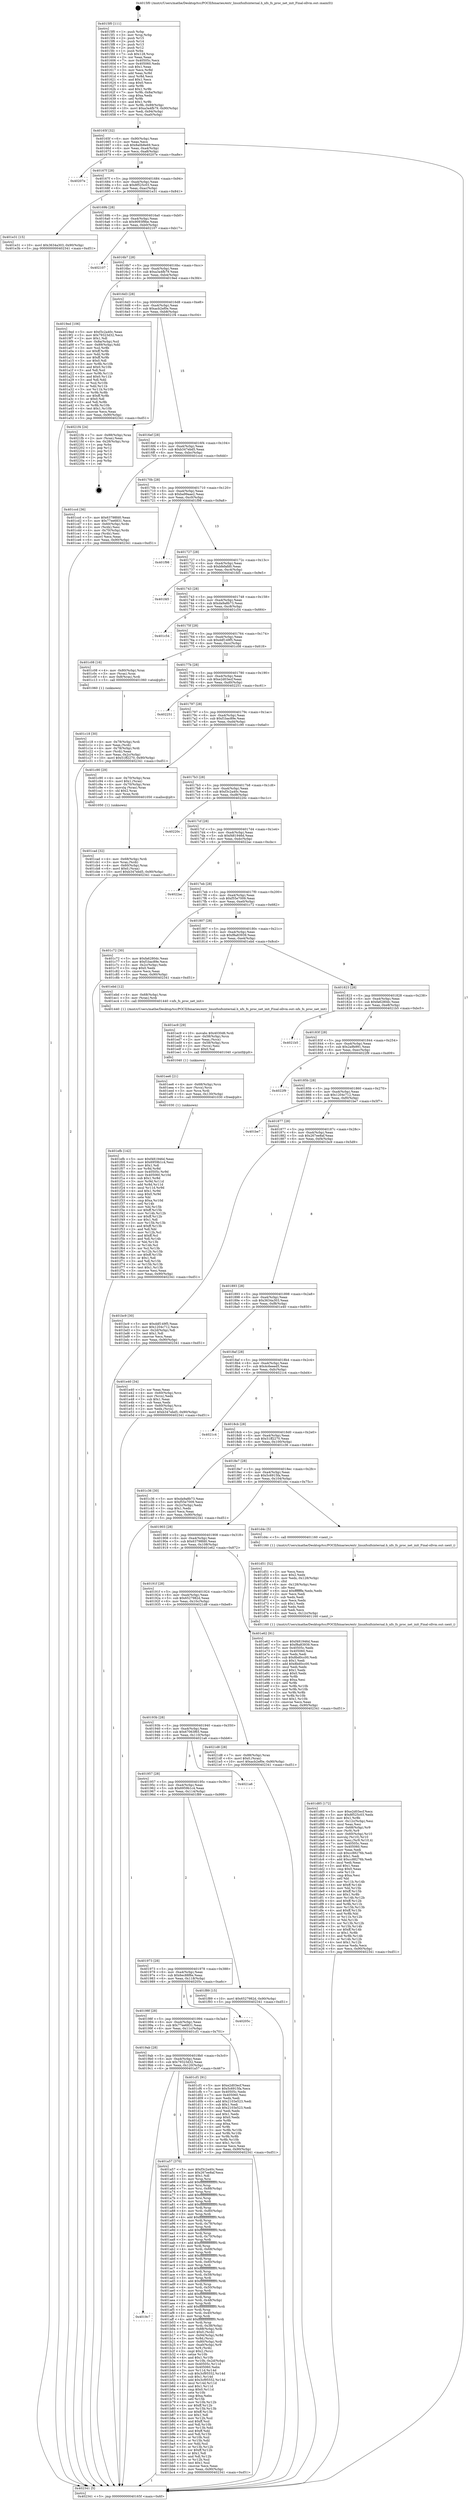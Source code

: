 digraph "0x4015f0" {
  label = "0x4015f0 (/mnt/c/Users/mathe/Desktop/tcc/POCII/binaries/extr_linuxfsnfsinternal.h_nfs_fs_proc_net_init_Final-ollvm.out::main(0))"
  labelloc = "t"
  node[shape=record]

  Entry [label="",width=0.3,height=0.3,shape=circle,fillcolor=black,style=filled]
  "0x40165f" [label="{
     0x40165f [32]\l
     | [instrs]\l
     &nbsp;&nbsp;0x40165f \<+6\>: mov -0x90(%rbp),%eax\l
     &nbsp;&nbsp;0x401665 \<+2\>: mov %eax,%ecx\l
     &nbsp;&nbsp;0x401667 \<+6\>: sub $0x8a0b8e69,%ecx\l
     &nbsp;&nbsp;0x40166d \<+6\>: mov %eax,-0xa4(%rbp)\l
     &nbsp;&nbsp;0x401673 \<+6\>: mov %ecx,-0xa8(%rbp)\l
     &nbsp;&nbsp;0x401679 \<+6\>: je 000000000040207e \<main+0xa8e\>\l
  }"]
  "0x40207e" [label="{
     0x40207e\l
  }", style=dashed]
  "0x40167f" [label="{
     0x40167f [28]\l
     | [instrs]\l
     &nbsp;&nbsp;0x40167f \<+5\>: jmp 0000000000401684 \<main+0x94\>\l
     &nbsp;&nbsp;0x401684 \<+6\>: mov -0xa4(%rbp),%eax\l
     &nbsp;&nbsp;0x40168a \<+5\>: sub $0x8f525c03,%eax\l
     &nbsp;&nbsp;0x40168f \<+6\>: mov %eax,-0xac(%rbp)\l
     &nbsp;&nbsp;0x401695 \<+6\>: je 0000000000401e31 \<main+0x841\>\l
  }"]
  Exit [label="",width=0.3,height=0.3,shape=circle,fillcolor=black,style=filled,peripheries=2]
  "0x401e31" [label="{
     0x401e31 [15]\l
     | [instrs]\l
     &nbsp;&nbsp;0x401e31 \<+10\>: movl $0x3634a303,-0x90(%rbp)\l
     &nbsp;&nbsp;0x401e3b \<+5\>: jmp 0000000000402341 \<main+0xd51\>\l
  }"]
  "0x40169b" [label="{
     0x40169b [28]\l
     | [instrs]\l
     &nbsp;&nbsp;0x40169b \<+5\>: jmp 00000000004016a0 \<main+0xb0\>\l
     &nbsp;&nbsp;0x4016a0 \<+6\>: mov -0xa4(%rbp),%eax\l
     &nbsp;&nbsp;0x4016a6 \<+5\>: sub $0x9093f9be,%eax\l
     &nbsp;&nbsp;0x4016ab \<+6\>: mov %eax,-0xb0(%rbp)\l
     &nbsp;&nbsp;0x4016b1 \<+6\>: je 0000000000402107 \<main+0xb17\>\l
  }"]
  "0x401efb" [label="{
     0x401efb [142]\l
     | [instrs]\l
     &nbsp;&nbsp;0x401efb \<+5\>: mov $0xf481946d,%eax\l
     &nbsp;&nbsp;0x401f00 \<+5\>: mov $0x6959b1c4,%esi\l
     &nbsp;&nbsp;0x401f05 \<+2\>: mov $0x1,%dl\l
     &nbsp;&nbsp;0x401f07 \<+3\>: xor %r8d,%r8d\l
     &nbsp;&nbsp;0x401f0a \<+8\>: mov 0x40505c,%r9d\l
     &nbsp;&nbsp;0x401f12 \<+8\>: mov 0x405060,%r10d\l
     &nbsp;&nbsp;0x401f1a \<+4\>: sub $0x1,%r8d\l
     &nbsp;&nbsp;0x401f1e \<+3\>: mov %r9d,%r11d\l
     &nbsp;&nbsp;0x401f21 \<+3\>: add %r8d,%r11d\l
     &nbsp;&nbsp;0x401f24 \<+4\>: imul %r11d,%r9d\l
     &nbsp;&nbsp;0x401f28 \<+4\>: and $0x1,%r9d\l
     &nbsp;&nbsp;0x401f2c \<+4\>: cmp $0x0,%r9d\l
     &nbsp;&nbsp;0x401f30 \<+3\>: sete %bl\l
     &nbsp;&nbsp;0x401f33 \<+4\>: cmp $0xa,%r10d\l
     &nbsp;&nbsp;0x401f37 \<+4\>: setl %r14b\l
     &nbsp;&nbsp;0x401f3b \<+3\>: mov %bl,%r15b\l
     &nbsp;&nbsp;0x401f3e \<+4\>: xor $0xff,%r15b\l
     &nbsp;&nbsp;0x401f42 \<+3\>: mov %r14b,%r12b\l
     &nbsp;&nbsp;0x401f45 \<+4\>: xor $0xff,%r12b\l
     &nbsp;&nbsp;0x401f49 \<+3\>: xor $0x1,%dl\l
     &nbsp;&nbsp;0x401f4c \<+3\>: mov %r15b,%r13b\l
     &nbsp;&nbsp;0x401f4f \<+4\>: and $0xff,%r13b\l
     &nbsp;&nbsp;0x401f53 \<+2\>: and %dl,%bl\l
     &nbsp;&nbsp;0x401f55 \<+3\>: mov %r12b,%cl\l
     &nbsp;&nbsp;0x401f58 \<+3\>: and $0xff,%cl\l
     &nbsp;&nbsp;0x401f5b \<+3\>: and %dl,%r14b\l
     &nbsp;&nbsp;0x401f5e \<+3\>: or %bl,%r13b\l
     &nbsp;&nbsp;0x401f61 \<+3\>: or %r14b,%cl\l
     &nbsp;&nbsp;0x401f64 \<+3\>: xor %cl,%r13b\l
     &nbsp;&nbsp;0x401f67 \<+3\>: or %r12b,%r15b\l
     &nbsp;&nbsp;0x401f6a \<+4\>: xor $0xff,%r15b\l
     &nbsp;&nbsp;0x401f6e \<+3\>: or $0x1,%dl\l
     &nbsp;&nbsp;0x401f71 \<+3\>: and %dl,%r15b\l
     &nbsp;&nbsp;0x401f74 \<+3\>: or %r15b,%r13b\l
     &nbsp;&nbsp;0x401f77 \<+4\>: test $0x1,%r13b\l
     &nbsp;&nbsp;0x401f7b \<+3\>: cmovne %esi,%eax\l
     &nbsp;&nbsp;0x401f7e \<+6\>: mov %eax,-0x90(%rbp)\l
     &nbsp;&nbsp;0x401f84 \<+5\>: jmp 0000000000402341 \<main+0xd51\>\l
  }"]
  "0x402107" [label="{
     0x402107\l
  }", style=dashed]
  "0x4016b7" [label="{
     0x4016b7 [28]\l
     | [instrs]\l
     &nbsp;&nbsp;0x4016b7 \<+5\>: jmp 00000000004016bc \<main+0xcc\>\l
     &nbsp;&nbsp;0x4016bc \<+6\>: mov -0xa4(%rbp),%eax\l
     &nbsp;&nbsp;0x4016c2 \<+5\>: sub $0xa3a4fb79,%eax\l
     &nbsp;&nbsp;0x4016c7 \<+6\>: mov %eax,-0xb4(%rbp)\l
     &nbsp;&nbsp;0x4016cd \<+6\>: je 00000000004019ed \<main+0x3fd\>\l
  }"]
  "0x401ee6" [label="{
     0x401ee6 [21]\l
     | [instrs]\l
     &nbsp;&nbsp;0x401ee6 \<+4\>: mov -0x68(%rbp),%rcx\l
     &nbsp;&nbsp;0x401eea \<+3\>: mov (%rcx),%rcx\l
     &nbsp;&nbsp;0x401eed \<+3\>: mov %rcx,%rdi\l
     &nbsp;&nbsp;0x401ef0 \<+6\>: mov %eax,-0x130(%rbp)\l
     &nbsp;&nbsp;0x401ef6 \<+5\>: call 0000000000401030 \<free@plt\>\l
     | [calls]\l
     &nbsp;&nbsp;0x401030 \{1\} (unknown)\l
  }"]
  "0x4019ed" [label="{
     0x4019ed [106]\l
     | [instrs]\l
     &nbsp;&nbsp;0x4019ed \<+5\>: mov $0xf3c2a40c,%eax\l
     &nbsp;&nbsp;0x4019f2 \<+5\>: mov $0x79323d32,%ecx\l
     &nbsp;&nbsp;0x4019f7 \<+2\>: mov $0x1,%dl\l
     &nbsp;&nbsp;0x4019f9 \<+7\>: mov -0x8a(%rbp),%sil\l
     &nbsp;&nbsp;0x401a00 \<+7\>: mov -0x89(%rbp),%dil\l
     &nbsp;&nbsp;0x401a07 \<+3\>: mov %sil,%r8b\l
     &nbsp;&nbsp;0x401a0a \<+4\>: xor $0xff,%r8b\l
     &nbsp;&nbsp;0x401a0e \<+3\>: mov %dil,%r9b\l
     &nbsp;&nbsp;0x401a11 \<+4\>: xor $0xff,%r9b\l
     &nbsp;&nbsp;0x401a15 \<+3\>: xor $0x0,%dl\l
     &nbsp;&nbsp;0x401a18 \<+3\>: mov %r8b,%r10b\l
     &nbsp;&nbsp;0x401a1b \<+4\>: and $0x0,%r10b\l
     &nbsp;&nbsp;0x401a1f \<+3\>: and %dl,%sil\l
     &nbsp;&nbsp;0x401a22 \<+3\>: mov %r9b,%r11b\l
     &nbsp;&nbsp;0x401a25 \<+4\>: and $0x0,%r11b\l
     &nbsp;&nbsp;0x401a29 \<+3\>: and %dl,%dil\l
     &nbsp;&nbsp;0x401a2c \<+3\>: or %sil,%r10b\l
     &nbsp;&nbsp;0x401a2f \<+3\>: or %dil,%r11b\l
     &nbsp;&nbsp;0x401a32 \<+3\>: xor %r11b,%r10b\l
     &nbsp;&nbsp;0x401a35 \<+3\>: or %r9b,%r8b\l
     &nbsp;&nbsp;0x401a38 \<+4\>: xor $0xff,%r8b\l
     &nbsp;&nbsp;0x401a3c \<+3\>: or $0x0,%dl\l
     &nbsp;&nbsp;0x401a3f \<+3\>: and %dl,%r8b\l
     &nbsp;&nbsp;0x401a42 \<+3\>: or %r8b,%r10b\l
     &nbsp;&nbsp;0x401a45 \<+4\>: test $0x1,%r10b\l
     &nbsp;&nbsp;0x401a49 \<+3\>: cmovne %ecx,%eax\l
     &nbsp;&nbsp;0x401a4c \<+6\>: mov %eax,-0x90(%rbp)\l
     &nbsp;&nbsp;0x401a52 \<+5\>: jmp 0000000000402341 \<main+0xd51\>\l
  }"]
  "0x4016d3" [label="{
     0x4016d3 [28]\l
     | [instrs]\l
     &nbsp;&nbsp;0x4016d3 \<+5\>: jmp 00000000004016d8 \<main+0xe8\>\l
     &nbsp;&nbsp;0x4016d8 \<+6\>: mov -0xa4(%rbp),%eax\l
     &nbsp;&nbsp;0x4016de \<+5\>: sub $0xacb2ef0e,%eax\l
     &nbsp;&nbsp;0x4016e3 \<+6\>: mov %eax,-0xb8(%rbp)\l
     &nbsp;&nbsp;0x4016e9 \<+6\>: je 00000000004021f4 \<main+0xc04\>\l
  }"]
  "0x402341" [label="{
     0x402341 [5]\l
     | [instrs]\l
     &nbsp;&nbsp;0x402341 \<+5\>: jmp 000000000040165f \<main+0x6f\>\l
  }"]
  "0x4015f0" [label="{
     0x4015f0 [111]\l
     | [instrs]\l
     &nbsp;&nbsp;0x4015f0 \<+1\>: push %rbp\l
     &nbsp;&nbsp;0x4015f1 \<+3\>: mov %rsp,%rbp\l
     &nbsp;&nbsp;0x4015f4 \<+2\>: push %r15\l
     &nbsp;&nbsp;0x4015f6 \<+2\>: push %r14\l
     &nbsp;&nbsp;0x4015f8 \<+2\>: push %r13\l
     &nbsp;&nbsp;0x4015fa \<+2\>: push %r12\l
     &nbsp;&nbsp;0x4015fc \<+1\>: push %rbx\l
     &nbsp;&nbsp;0x4015fd \<+7\>: sub $0x128,%rsp\l
     &nbsp;&nbsp;0x401604 \<+2\>: xor %eax,%eax\l
     &nbsp;&nbsp;0x401606 \<+7\>: mov 0x40505c,%ecx\l
     &nbsp;&nbsp;0x40160d \<+7\>: mov 0x405060,%edx\l
     &nbsp;&nbsp;0x401614 \<+3\>: sub $0x1,%eax\l
     &nbsp;&nbsp;0x401617 \<+3\>: mov %ecx,%r8d\l
     &nbsp;&nbsp;0x40161a \<+3\>: add %eax,%r8d\l
     &nbsp;&nbsp;0x40161d \<+4\>: imul %r8d,%ecx\l
     &nbsp;&nbsp;0x401621 \<+3\>: and $0x1,%ecx\l
     &nbsp;&nbsp;0x401624 \<+3\>: cmp $0x0,%ecx\l
     &nbsp;&nbsp;0x401627 \<+4\>: sete %r9b\l
     &nbsp;&nbsp;0x40162b \<+4\>: and $0x1,%r9b\l
     &nbsp;&nbsp;0x40162f \<+7\>: mov %r9b,-0x8a(%rbp)\l
     &nbsp;&nbsp;0x401636 \<+3\>: cmp $0xa,%edx\l
     &nbsp;&nbsp;0x401639 \<+4\>: setl %r9b\l
     &nbsp;&nbsp;0x40163d \<+4\>: and $0x1,%r9b\l
     &nbsp;&nbsp;0x401641 \<+7\>: mov %r9b,-0x89(%rbp)\l
     &nbsp;&nbsp;0x401648 \<+10\>: movl $0xa3a4fb79,-0x90(%rbp)\l
     &nbsp;&nbsp;0x401652 \<+6\>: mov %edi,-0x94(%rbp)\l
     &nbsp;&nbsp;0x401658 \<+7\>: mov %rsi,-0xa0(%rbp)\l
  }"]
  "0x401ec9" [label="{
     0x401ec9 [29]\l
     | [instrs]\l
     &nbsp;&nbsp;0x401ec9 \<+10\>: movabs $0x4030d6,%rdi\l
     &nbsp;&nbsp;0x401ed3 \<+4\>: mov -0x58(%rbp),%rcx\l
     &nbsp;&nbsp;0x401ed7 \<+2\>: mov %eax,(%rcx)\l
     &nbsp;&nbsp;0x401ed9 \<+4\>: mov -0x58(%rbp),%rcx\l
     &nbsp;&nbsp;0x401edd \<+2\>: mov (%rcx),%esi\l
     &nbsp;&nbsp;0x401edf \<+2\>: mov $0x0,%al\l
     &nbsp;&nbsp;0x401ee1 \<+5\>: call 0000000000401040 \<printf@plt\>\l
     | [calls]\l
     &nbsp;&nbsp;0x401040 \{1\} (unknown)\l
  }"]
  "0x4021f4" [label="{
     0x4021f4 [24]\l
     | [instrs]\l
     &nbsp;&nbsp;0x4021f4 \<+7\>: mov -0x88(%rbp),%rax\l
     &nbsp;&nbsp;0x4021fb \<+2\>: mov (%rax),%eax\l
     &nbsp;&nbsp;0x4021fd \<+4\>: lea -0x28(%rbp),%rsp\l
     &nbsp;&nbsp;0x402201 \<+1\>: pop %rbx\l
     &nbsp;&nbsp;0x402202 \<+2\>: pop %r12\l
     &nbsp;&nbsp;0x402204 \<+2\>: pop %r13\l
     &nbsp;&nbsp;0x402206 \<+2\>: pop %r14\l
     &nbsp;&nbsp;0x402208 \<+2\>: pop %r15\l
     &nbsp;&nbsp;0x40220a \<+1\>: pop %rbp\l
     &nbsp;&nbsp;0x40220b \<+1\>: ret\l
  }"]
  "0x4016ef" [label="{
     0x4016ef [28]\l
     | [instrs]\l
     &nbsp;&nbsp;0x4016ef \<+5\>: jmp 00000000004016f4 \<main+0x104\>\l
     &nbsp;&nbsp;0x4016f4 \<+6\>: mov -0xa4(%rbp),%eax\l
     &nbsp;&nbsp;0x4016fa \<+5\>: sub $0xb347ebd5,%eax\l
     &nbsp;&nbsp;0x4016ff \<+6\>: mov %eax,-0xbc(%rbp)\l
     &nbsp;&nbsp;0x401705 \<+6\>: je 0000000000401ccd \<main+0x6dd\>\l
  }"]
  "0x401d85" [label="{
     0x401d85 [172]\l
     | [instrs]\l
     &nbsp;&nbsp;0x401d85 \<+5\>: mov $0xe2d03ecf,%ecx\l
     &nbsp;&nbsp;0x401d8a \<+5\>: mov $0x8f525c03,%edx\l
     &nbsp;&nbsp;0x401d8f \<+3\>: mov $0x1,%r8b\l
     &nbsp;&nbsp;0x401d92 \<+6\>: mov -0x12c(%rbp),%esi\l
     &nbsp;&nbsp;0x401d98 \<+3\>: imul %eax,%esi\l
     &nbsp;&nbsp;0x401d9b \<+4\>: mov -0x68(%rbp),%r9\l
     &nbsp;&nbsp;0x401d9f \<+3\>: mov (%r9),%r9\l
     &nbsp;&nbsp;0x401da2 \<+4\>: mov -0x60(%rbp),%r10\l
     &nbsp;&nbsp;0x401da6 \<+3\>: movslq (%r10),%r10\l
     &nbsp;&nbsp;0x401da9 \<+4\>: mov %esi,(%r9,%r10,4)\l
     &nbsp;&nbsp;0x401dad \<+7\>: mov 0x40505c,%eax\l
     &nbsp;&nbsp;0x401db4 \<+7\>: mov 0x405060,%esi\l
     &nbsp;&nbsp;0x401dbb \<+2\>: mov %eax,%edi\l
     &nbsp;&nbsp;0x401dbd \<+6\>: sub $0xcc88276b,%edi\l
     &nbsp;&nbsp;0x401dc3 \<+3\>: sub $0x1,%edi\l
     &nbsp;&nbsp;0x401dc6 \<+6\>: add $0xcc88276b,%edi\l
     &nbsp;&nbsp;0x401dcc \<+3\>: imul %edi,%eax\l
     &nbsp;&nbsp;0x401dcf \<+3\>: and $0x1,%eax\l
     &nbsp;&nbsp;0x401dd2 \<+3\>: cmp $0x0,%eax\l
     &nbsp;&nbsp;0x401dd5 \<+4\>: sete %r11b\l
     &nbsp;&nbsp;0x401dd9 \<+3\>: cmp $0xa,%esi\l
     &nbsp;&nbsp;0x401ddc \<+3\>: setl %bl\l
     &nbsp;&nbsp;0x401ddf \<+3\>: mov %r11b,%r14b\l
     &nbsp;&nbsp;0x401de2 \<+4\>: xor $0xff,%r14b\l
     &nbsp;&nbsp;0x401de6 \<+3\>: mov %bl,%r15b\l
     &nbsp;&nbsp;0x401de9 \<+4\>: xor $0xff,%r15b\l
     &nbsp;&nbsp;0x401ded \<+4\>: xor $0x1,%r8b\l
     &nbsp;&nbsp;0x401df1 \<+3\>: mov %r14b,%r12b\l
     &nbsp;&nbsp;0x401df4 \<+4\>: and $0xff,%r12b\l
     &nbsp;&nbsp;0x401df8 \<+3\>: and %r8b,%r11b\l
     &nbsp;&nbsp;0x401dfb \<+3\>: mov %r15b,%r13b\l
     &nbsp;&nbsp;0x401dfe \<+4\>: and $0xff,%r13b\l
     &nbsp;&nbsp;0x401e02 \<+3\>: and %r8b,%bl\l
     &nbsp;&nbsp;0x401e05 \<+3\>: or %r11b,%r12b\l
     &nbsp;&nbsp;0x401e08 \<+3\>: or %bl,%r13b\l
     &nbsp;&nbsp;0x401e0b \<+3\>: xor %r13b,%r12b\l
     &nbsp;&nbsp;0x401e0e \<+3\>: or %r15b,%r14b\l
     &nbsp;&nbsp;0x401e11 \<+4\>: xor $0xff,%r14b\l
     &nbsp;&nbsp;0x401e15 \<+4\>: or $0x1,%r8b\l
     &nbsp;&nbsp;0x401e19 \<+3\>: and %r8b,%r14b\l
     &nbsp;&nbsp;0x401e1c \<+3\>: or %r14b,%r12b\l
     &nbsp;&nbsp;0x401e1f \<+4\>: test $0x1,%r12b\l
     &nbsp;&nbsp;0x401e23 \<+3\>: cmovne %edx,%ecx\l
     &nbsp;&nbsp;0x401e26 \<+6\>: mov %ecx,-0x90(%rbp)\l
     &nbsp;&nbsp;0x401e2c \<+5\>: jmp 0000000000402341 \<main+0xd51\>\l
  }"]
  "0x401ccd" [label="{
     0x401ccd [36]\l
     | [instrs]\l
     &nbsp;&nbsp;0x401ccd \<+5\>: mov $0x63798fd0,%eax\l
     &nbsp;&nbsp;0x401cd2 \<+5\>: mov $0x77ee6831,%ecx\l
     &nbsp;&nbsp;0x401cd7 \<+4\>: mov -0x60(%rbp),%rdx\l
     &nbsp;&nbsp;0x401cdb \<+2\>: mov (%rdx),%esi\l
     &nbsp;&nbsp;0x401cdd \<+4\>: mov -0x70(%rbp),%rdx\l
     &nbsp;&nbsp;0x401ce1 \<+2\>: cmp (%rdx),%esi\l
     &nbsp;&nbsp;0x401ce3 \<+3\>: cmovl %ecx,%eax\l
     &nbsp;&nbsp;0x401ce6 \<+6\>: mov %eax,-0x90(%rbp)\l
     &nbsp;&nbsp;0x401cec \<+5\>: jmp 0000000000402341 \<main+0xd51\>\l
  }"]
  "0x40170b" [label="{
     0x40170b [28]\l
     | [instrs]\l
     &nbsp;&nbsp;0x40170b \<+5\>: jmp 0000000000401710 \<main+0x120\>\l
     &nbsp;&nbsp;0x401710 \<+6\>: mov -0xa4(%rbp),%eax\l
     &nbsp;&nbsp;0x401716 \<+5\>: sub $0xba99aae2,%eax\l
     &nbsp;&nbsp;0x40171b \<+6\>: mov %eax,-0xc0(%rbp)\l
     &nbsp;&nbsp;0x401721 \<+6\>: je 0000000000401f98 \<main+0x9a8\>\l
  }"]
  "0x401d51" [label="{
     0x401d51 [52]\l
     | [instrs]\l
     &nbsp;&nbsp;0x401d51 \<+2\>: xor %ecx,%ecx\l
     &nbsp;&nbsp;0x401d53 \<+5\>: mov $0x2,%edx\l
     &nbsp;&nbsp;0x401d58 \<+6\>: mov %edx,-0x128(%rbp)\l
     &nbsp;&nbsp;0x401d5e \<+1\>: cltd\l
     &nbsp;&nbsp;0x401d5f \<+6\>: mov -0x128(%rbp),%esi\l
     &nbsp;&nbsp;0x401d65 \<+2\>: idiv %esi\l
     &nbsp;&nbsp;0x401d67 \<+6\>: imul $0xfffffffe,%edx,%edx\l
     &nbsp;&nbsp;0x401d6d \<+2\>: mov %ecx,%edi\l
     &nbsp;&nbsp;0x401d6f \<+2\>: sub %edx,%edi\l
     &nbsp;&nbsp;0x401d71 \<+2\>: mov %ecx,%edx\l
     &nbsp;&nbsp;0x401d73 \<+3\>: sub $0x1,%edx\l
     &nbsp;&nbsp;0x401d76 \<+2\>: add %edx,%edi\l
     &nbsp;&nbsp;0x401d78 \<+2\>: sub %edi,%ecx\l
     &nbsp;&nbsp;0x401d7a \<+6\>: mov %ecx,-0x12c(%rbp)\l
     &nbsp;&nbsp;0x401d80 \<+5\>: call 0000000000401160 \<next_i\>\l
     | [calls]\l
     &nbsp;&nbsp;0x401160 \{1\} (/mnt/c/Users/mathe/Desktop/tcc/POCII/binaries/extr_linuxfsnfsinternal.h_nfs_fs_proc_net_init_Final-ollvm.out::next_i)\l
  }"]
  "0x401f98" [label="{
     0x401f98\l
  }", style=dashed]
  "0x401727" [label="{
     0x401727 [28]\l
     | [instrs]\l
     &nbsp;&nbsp;0x401727 \<+5\>: jmp 000000000040172c \<main+0x13c\>\l
     &nbsp;&nbsp;0x40172c \<+6\>: mov -0xa4(%rbp),%eax\l
     &nbsp;&nbsp;0x401732 \<+5\>: sub $0xbfefafd0,%eax\l
     &nbsp;&nbsp;0x401737 \<+6\>: mov %eax,-0xc4(%rbp)\l
     &nbsp;&nbsp;0x40173d \<+6\>: je 0000000000401fd5 \<main+0x9e5\>\l
  }"]
  "0x401cad" [label="{
     0x401cad [32]\l
     | [instrs]\l
     &nbsp;&nbsp;0x401cad \<+4\>: mov -0x68(%rbp),%rdi\l
     &nbsp;&nbsp;0x401cb1 \<+3\>: mov %rax,(%rdi)\l
     &nbsp;&nbsp;0x401cb4 \<+4\>: mov -0x60(%rbp),%rax\l
     &nbsp;&nbsp;0x401cb8 \<+6\>: movl $0x0,(%rax)\l
     &nbsp;&nbsp;0x401cbe \<+10\>: movl $0xb347ebd5,-0x90(%rbp)\l
     &nbsp;&nbsp;0x401cc8 \<+5\>: jmp 0000000000402341 \<main+0xd51\>\l
  }"]
  "0x401fd5" [label="{
     0x401fd5\l
  }", style=dashed]
  "0x401743" [label="{
     0x401743 [28]\l
     | [instrs]\l
     &nbsp;&nbsp;0x401743 \<+5\>: jmp 0000000000401748 \<main+0x158\>\l
     &nbsp;&nbsp;0x401748 \<+6\>: mov -0xa4(%rbp),%eax\l
     &nbsp;&nbsp;0x40174e \<+5\>: sub $0xda9a8b73,%eax\l
     &nbsp;&nbsp;0x401753 \<+6\>: mov %eax,-0xc8(%rbp)\l
     &nbsp;&nbsp;0x401759 \<+6\>: je 0000000000401c54 \<main+0x664\>\l
  }"]
  "0x401c18" [label="{
     0x401c18 [30]\l
     | [instrs]\l
     &nbsp;&nbsp;0x401c18 \<+4\>: mov -0x78(%rbp),%rdi\l
     &nbsp;&nbsp;0x401c1c \<+2\>: mov %eax,(%rdi)\l
     &nbsp;&nbsp;0x401c1e \<+4\>: mov -0x78(%rbp),%rdi\l
     &nbsp;&nbsp;0x401c22 \<+2\>: mov (%rdi),%eax\l
     &nbsp;&nbsp;0x401c24 \<+3\>: mov %eax,-0x2c(%rbp)\l
     &nbsp;&nbsp;0x401c27 \<+10\>: movl $0x51ff2270,-0x90(%rbp)\l
     &nbsp;&nbsp;0x401c31 \<+5\>: jmp 0000000000402341 \<main+0xd51\>\l
  }"]
  "0x401c54" [label="{
     0x401c54\l
  }", style=dashed]
  "0x40175f" [label="{
     0x40175f [28]\l
     | [instrs]\l
     &nbsp;&nbsp;0x40175f \<+5\>: jmp 0000000000401764 \<main+0x174\>\l
     &nbsp;&nbsp;0x401764 \<+6\>: mov -0xa4(%rbp),%eax\l
     &nbsp;&nbsp;0x40176a \<+5\>: sub $0xddf149f5,%eax\l
     &nbsp;&nbsp;0x40176f \<+6\>: mov %eax,-0xcc(%rbp)\l
     &nbsp;&nbsp;0x401775 \<+6\>: je 0000000000401c08 \<main+0x618\>\l
  }"]
  "0x4019c7" [label="{
     0x4019c7\l
  }", style=dashed]
  "0x401c08" [label="{
     0x401c08 [16]\l
     | [instrs]\l
     &nbsp;&nbsp;0x401c08 \<+4\>: mov -0x80(%rbp),%rax\l
     &nbsp;&nbsp;0x401c0c \<+3\>: mov (%rax),%rax\l
     &nbsp;&nbsp;0x401c0f \<+4\>: mov 0x8(%rax),%rdi\l
     &nbsp;&nbsp;0x401c13 \<+5\>: call 0000000000401060 \<atoi@plt\>\l
     | [calls]\l
     &nbsp;&nbsp;0x401060 \{1\} (unknown)\l
  }"]
  "0x40177b" [label="{
     0x40177b [28]\l
     | [instrs]\l
     &nbsp;&nbsp;0x40177b \<+5\>: jmp 0000000000401780 \<main+0x190\>\l
     &nbsp;&nbsp;0x401780 \<+6\>: mov -0xa4(%rbp),%eax\l
     &nbsp;&nbsp;0x401786 \<+5\>: sub $0xe2d03ecf,%eax\l
     &nbsp;&nbsp;0x40178b \<+6\>: mov %eax,-0xd0(%rbp)\l
     &nbsp;&nbsp;0x401791 \<+6\>: je 0000000000402251 \<main+0xc61\>\l
  }"]
  "0x401a57" [label="{
     0x401a57 [370]\l
     | [instrs]\l
     &nbsp;&nbsp;0x401a57 \<+5\>: mov $0xf3c2a40c,%eax\l
     &nbsp;&nbsp;0x401a5c \<+5\>: mov $0x267ee8af,%ecx\l
     &nbsp;&nbsp;0x401a61 \<+2\>: mov $0x1,%dl\l
     &nbsp;&nbsp;0x401a63 \<+3\>: mov %rsp,%rsi\l
     &nbsp;&nbsp;0x401a66 \<+4\>: add $0xfffffffffffffff0,%rsi\l
     &nbsp;&nbsp;0x401a6a \<+3\>: mov %rsi,%rsp\l
     &nbsp;&nbsp;0x401a6d \<+7\>: mov %rsi,-0x88(%rbp)\l
     &nbsp;&nbsp;0x401a74 \<+3\>: mov %rsp,%rsi\l
     &nbsp;&nbsp;0x401a77 \<+4\>: add $0xfffffffffffffff0,%rsi\l
     &nbsp;&nbsp;0x401a7b \<+3\>: mov %rsi,%rsp\l
     &nbsp;&nbsp;0x401a7e \<+3\>: mov %rsp,%rdi\l
     &nbsp;&nbsp;0x401a81 \<+4\>: add $0xfffffffffffffff0,%rdi\l
     &nbsp;&nbsp;0x401a85 \<+3\>: mov %rdi,%rsp\l
     &nbsp;&nbsp;0x401a88 \<+4\>: mov %rdi,-0x80(%rbp)\l
     &nbsp;&nbsp;0x401a8c \<+3\>: mov %rsp,%rdi\l
     &nbsp;&nbsp;0x401a8f \<+4\>: add $0xfffffffffffffff0,%rdi\l
     &nbsp;&nbsp;0x401a93 \<+3\>: mov %rdi,%rsp\l
     &nbsp;&nbsp;0x401a96 \<+4\>: mov %rdi,-0x78(%rbp)\l
     &nbsp;&nbsp;0x401a9a \<+3\>: mov %rsp,%rdi\l
     &nbsp;&nbsp;0x401a9d \<+4\>: add $0xfffffffffffffff0,%rdi\l
     &nbsp;&nbsp;0x401aa1 \<+3\>: mov %rdi,%rsp\l
     &nbsp;&nbsp;0x401aa4 \<+4\>: mov %rdi,-0x70(%rbp)\l
     &nbsp;&nbsp;0x401aa8 \<+3\>: mov %rsp,%rdi\l
     &nbsp;&nbsp;0x401aab \<+4\>: add $0xfffffffffffffff0,%rdi\l
     &nbsp;&nbsp;0x401aaf \<+3\>: mov %rdi,%rsp\l
     &nbsp;&nbsp;0x401ab2 \<+4\>: mov %rdi,-0x68(%rbp)\l
     &nbsp;&nbsp;0x401ab6 \<+3\>: mov %rsp,%rdi\l
     &nbsp;&nbsp;0x401ab9 \<+4\>: add $0xfffffffffffffff0,%rdi\l
     &nbsp;&nbsp;0x401abd \<+3\>: mov %rdi,%rsp\l
     &nbsp;&nbsp;0x401ac0 \<+4\>: mov %rdi,-0x60(%rbp)\l
     &nbsp;&nbsp;0x401ac4 \<+3\>: mov %rsp,%rdi\l
     &nbsp;&nbsp;0x401ac7 \<+4\>: add $0xfffffffffffffff0,%rdi\l
     &nbsp;&nbsp;0x401acb \<+3\>: mov %rdi,%rsp\l
     &nbsp;&nbsp;0x401ace \<+4\>: mov %rdi,-0x58(%rbp)\l
     &nbsp;&nbsp;0x401ad2 \<+3\>: mov %rsp,%rdi\l
     &nbsp;&nbsp;0x401ad5 \<+4\>: add $0xfffffffffffffff0,%rdi\l
     &nbsp;&nbsp;0x401ad9 \<+3\>: mov %rdi,%rsp\l
     &nbsp;&nbsp;0x401adc \<+4\>: mov %rdi,-0x50(%rbp)\l
     &nbsp;&nbsp;0x401ae0 \<+3\>: mov %rsp,%rdi\l
     &nbsp;&nbsp;0x401ae3 \<+4\>: add $0xfffffffffffffff0,%rdi\l
     &nbsp;&nbsp;0x401ae7 \<+3\>: mov %rdi,%rsp\l
     &nbsp;&nbsp;0x401aea \<+4\>: mov %rdi,-0x48(%rbp)\l
     &nbsp;&nbsp;0x401aee \<+3\>: mov %rsp,%rdi\l
     &nbsp;&nbsp;0x401af1 \<+4\>: add $0xfffffffffffffff0,%rdi\l
     &nbsp;&nbsp;0x401af5 \<+3\>: mov %rdi,%rsp\l
     &nbsp;&nbsp;0x401af8 \<+4\>: mov %rdi,-0x40(%rbp)\l
     &nbsp;&nbsp;0x401afc \<+3\>: mov %rsp,%rdi\l
     &nbsp;&nbsp;0x401aff \<+4\>: add $0xfffffffffffffff0,%rdi\l
     &nbsp;&nbsp;0x401b03 \<+3\>: mov %rdi,%rsp\l
     &nbsp;&nbsp;0x401b06 \<+4\>: mov %rdi,-0x38(%rbp)\l
     &nbsp;&nbsp;0x401b0a \<+7\>: mov -0x88(%rbp),%rdi\l
     &nbsp;&nbsp;0x401b11 \<+6\>: movl $0x0,(%rdi)\l
     &nbsp;&nbsp;0x401b17 \<+7\>: mov -0x94(%rbp),%r8d\l
     &nbsp;&nbsp;0x401b1e \<+3\>: mov %r8d,(%rsi)\l
     &nbsp;&nbsp;0x401b21 \<+4\>: mov -0x80(%rbp),%rdi\l
     &nbsp;&nbsp;0x401b25 \<+7\>: mov -0xa0(%rbp),%r9\l
     &nbsp;&nbsp;0x401b2c \<+3\>: mov %r9,(%rdi)\l
     &nbsp;&nbsp;0x401b2f \<+3\>: cmpl $0x2,(%rsi)\l
     &nbsp;&nbsp;0x401b32 \<+4\>: setne %r10b\l
     &nbsp;&nbsp;0x401b36 \<+4\>: and $0x1,%r10b\l
     &nbsp;&nbsp;0x401b3a \<+4\>: mov %r10b,-0x2d(%rbp)\l
     &nbsp;&nbsp;0x401b3e \<+8\>: mov 0x40505c,%r11d\l
     &nbsp;&nbsp;0x401b46 \<+7\>: mov 0x405060,%ebx\l
     &nbsp;&nbsp;0x401b4d \<+3\>: mov %r11d,%r14d\l
     &nbsp;&nbsp;0x401b50 \<+7\>: sub $0x3cf95552,%r14d\l
     &nbsp;&nbsp;0x401b57 \<+4\>: sub $0x1,%r14d\l
     &nbsp;&nbsp;0x401b5b \<+7\>: add $0x3cf95552,%r14d\l
     &nbsp;&nbsp;0x401b62 \<+4\>: imul %r14d,%r11d\l
     &nbsp;&nbsp;0x401b66 \<+4\>: and $0x1,%r11d\l
     &nbsp;&nbsp;0x401b6a \<+4\>: cmp $0x0,%r11d\l
     &nbsp;&nbsp;0x401b6e \<+4\>: sete %r10b\l
     &nbsp;&nbsp;0x401b72 \<+3\>: cmp $0xa,%ebx\l
     &nbsp;&nbsp;0x401b75 \<+4\>: setl %r15b\l
     &nbsp;&nbsp;0x401b79 \<+3\>: mov %r10b,%r12b\l
     &nbsp;&nbsp;0x401b7c \<+4\>: xor $0xff,%r12b\l
     &nbsp;&nbsp;0x401b80 \<+3\>: mov %r15b,%r13b\l
     &nbsp;&nbsp;0x401b83 \<+4\>: xor $0xff,%r13b\l
     &nbsp;&nbsp;0x401b87 \<+3\>: xor $0x1,%dl\l
     &nbsp;&nbsp;0x401b8a \<+3\>: mov %r12b,%sil\l
     &nbsp;&nbsp;0x401b8d \<+4\>: and $0xff,%sil\l
     &nbsp;&nbsp;0x401b91 \<+3\>: and %dl,%r10b\l
     &nbsp;&nbsp;0x401b94 \<+3\>: mov %r13b,%dil\l
     &nbsp;&nbsp;0x401b97 \<+4\>: and $0xff,%dil\l
     &nbsp;&nbsp;0x401b9b \<+3\>: and %dl,%r15b\l
     &nbsp;&nbsp;0x401b9e \<+3\>: or %r10b,%sil\l
     &nbsp;&nbsp;0x401ba1 \<+3\>: or %r15b,%dil\l
     &nbsp;&nbsp;0x401ba4 \<+3\>: xor %dil,%sil\l
     &nbsp;&nbsp;0x401ba7 \<+3\>: or %r13b,%r12b\l
     &nbsp;&nbsp;0x401baa \<+4\>: xor $0xff,%r12b\l
     &nbsp;&nbsp;0x401bae \<+3\>: or $0x1,%dl\l
     &nbsp;&nbsp;0x401bb1 \<+3\>: and %dl,%r12b\l
     &nbsp;&nbsp;0x401bb4 \<+3\>: or %r12b,%sil\l
     &nbsp;&nbsp;0x401bb7 \<+4\>: test $0x1,%sil\l
     &nbsp;&nbsp;0x401bbb \<+3\>: cmovne %ecx,%eax\l
     &nbsp;&nbsp;0x401bbe \<+6\>: mov %eax,-0x90(%rbp)\l
     &nbsp;&nbsp;0x401bc4 \<+5\>: jmp 0000000000402341 \<main+0xd51\>\l
  }"]
  "0x402251" [label="{
     0x402251\l
  }", style=dashed]
  "0x401797" [label="{
     0x401797 [28]\l
     | [instrs]\l
     &nbsp;&nbsp;0x401797 \<+5\>: jmp 000000000040179c \<main+0x1ac\>\l
     &nbsp;&nbsp;0x40179c \<+6\>: mov -0xa4(%rbp),%eax\l
     &nbsp;&nbsp;0x4017a2 \<+5\>: sub $0xf1bac89e,%eax\l
     &nbsp;&nbsp;0x4017a7 \<+6\>: mov %eax,-0xd4(%rbp)\l
     &nbsp;&nbsp;0x4017ad \<+6\>: je 0000000000401c90 \<main+0x6a0\>\l
  }"]
  "0x4019ab" [label="{
     0x4019ab [28]\l
     | [instrs]\l
     &nbsp;&nbsp;0x4019ab \<+5\>: jmp 00000000004019b0 \<main+0x3c0\>\l
     &nbsp;&nbsp;0x4019b0 \<+6\>: mov -0xa4(%rbp),%eax\l
     &nbsp;&nbsp;0x4019b6 \<+5\>: sub $0x79323d32,%eax\l
     &nbsp;&nbsp;0x4019bb \<+6\>: mov %eax,-0x120(%rbp)\l
     &nbsp;&nbsp;0x4019c1 \<+6\>: je 0000000000401a57 \<main+0x467\>\l
  }"]
  "0x401c90" [label="{
     0x401c90 [29]\l
     | [instrs]\l
     &nbsp;&nbsp;0x401c90 \<+4\>: mov -0x70(%rbp),%rax\l
     &nbsp;&nbsp;0x401c94 \<+6\>: movl $0x1,(%rax)\l
     &nbsp;&nbsp;0x401c9a \<+4\>: mov -0x70(%rbp),%rax\l
     &nbsp;&nbsp;0x401c9e \<+3\>: movslq (%rax),%rax\l
     &nbsp;&nbsp;0x401ca1 \<+4\>: shl $0x2,%rax\l
     &nbsp;&nbsp;0x401ca5 \<+3\>: mov %rax,%rdi\l
     &nbsp;&nbsp;0x401ca8 \<+5\>: call 0000000000401050 \<malloc@plt\>\l
     | [calls]\l
     &nbsp;&nbsp;0x401050 \{1\} (unknown)\l
  }"]
  "0x4017b3" [label="{
     0x4017b3 [28]\l
     | [instrs]\l
     &nbsp;&nbsp;0x4017b3 \<+5\>: jmp 00000000004017b8 \<main+0x1c8\>\l
     &nbsp;&nbsp;0x4017b8 \<+6\>: mov -0xa4(%rbp),%eax\l
     &nbsp;&nbsp;0x4017be \<+5\>: sub $0xf3c2a40c,%eax\l
     &nbsp;&nbsp;0x4017c3 \<+6\>: mov %eax,-0xd8(%rbp)\l
     &nbsp;&nbsp;0x4017c9 \<+6\>: je 000000000040220c \<main+0xc1c\>\l
  }"]
  "0x401cf1" [label="{
     0x401cf1 [91]\l
     | [instrs]\l
     &nbsp;&nbsp;0x401cf1 \<+5\>: mov $0xe2d03ecf,%eax\l
     &nbsp;&nbsp;0x401cf6 \<+5\>: mov $0x5c6915fa,%ecx\l
     &nbsp;&nbsp;0x401cfb \<+7\>: mov 0x40505c,%edx\l
     &nbsp;&nbsp;0x401d02 \<+7\>: mov 0x405060,%esi\l
     &nbsp;&nbsp;0x401d09 \<+2\>: mov %edx,%edi\l
     &nbsp;&nbsp;0x401d0b \<+6\>: add $0x2103e523,%edi\l
     &nbsp;&nbsp;0x401d11 \<+3\>: sub $0x1,%edi\l
     &nbsp;&nbsp;0x401d14 \<+6\>: sub $0x2103e523,%edi\l
     &nbsp;&nbsp;0x401d1a \<+3\>: imul %edi,%edx\l
     &nbsp;&nbsp;0x401d1d \<+3\>: and $0x1,%edx\l
     &nbsp;&nbsp;0x401d20 \<+3\>: cmp $0x0,%edx\l
     &nbsp;&nbsp;0x401d23 \<+4\>: sete %r8b\l
     &nbsp;&nbsp;0x401d27 \<+3\>: cmp $0xa,%esi\l
     &nbsp;&nbsp;0x401d2a \<+4\>: setl %r9b\l
     &nbsp;&nbsp;0x401d2e \<+3\>: mov %r8b,%r10b\l
     &nbsp;&nbsp;0x401d31 \<+3\>: and %r9b,%r10b\l
     &nbsp;&nbsp;0x401d34 \<+3\>: xor %r9b,%r8b\l
     &nbsp;&nbsp;0x401d37 \<+3\>: or %r8b,%r10b\l
     &nbsp;&nbsp;0x401d3a \<+4\>: test $0x1,%r10b\l
     &nbsp;&nbsp;0x401d3e \<+3\>: cmovne %ecx,%eax\l
     &nbsp;&nbsp;0x401d41 \<+6\>: mov %eax,-0x90(%rbp)\l
     &nbsp;&nbsp;0x401d47 \<+5\>: jmp 0000000000402341 \<main+0xd51\>\l
  }"]
  "0x40220c" [label="{
     0x40220c\l
  }", style=dashed]
  "0x4017cf" [label="{
     0x4017cf [28]\l
     | [instrs]\l
     &nbsp;&nbsp;0x4017cf \<+5\>: jmp 00000000004017d4 \<main+0x1e4\>\l
     &nbsp;&nbsp;0x4017d4 \<+6\>: mov -0xa4(%rbp),%eax\l
     &nbsp;&nbsp;0x4017da \<+5\>: sub $0xf481946d,%eax\l
     &nbsp;&nbsp;0x4017df \<+6\>: mov %eax,-0xdc(%rbp)\l
     &nbsp;&nbsp;0x4017e5 \<+6\>: je 00000000004022ac \<main+0xcbc\>\l
  }"]
  "0x40198f" [label="{
     0x40198f [28]\l
     | [instrs]\l
     &nbsp;&nbsp;0x40198f \<+5\>: jmp 0000000000401994 \<main+0x3a4\>\l
     &nbsp;&nbsp;0x401994 \<+6\>: mov -0xa4(%rbp),%eax\l
     &nbsp;&nbsp;0x40199a \<+5\>: sub $0x77ee6831,%eax\l
     &nbsp;&nbsp;0x40199f \<+6\>: mov %eax,-0x11c(%rbp)\l
     &nbsp;&nbsp;0x4019a5 \<+6\>: je 0000000000401cf1 \<main+0x701\>\l
  }"]
  "0x4022ac" [label="{
     0x4022ac\l
  }", style=dashed]
  "0x4017eb" [label="{
     0x4017eb [28]\l
     | [instrs]\l
     &nbsp;&nbsp;0x4017eb \<+5\>: jmp 00000000004017f0 \<main+0x200\>\l
     &nbsp;&nbsp;0x4017f0 \<+6\>: mov -0xa4(%rbp),%eax\l
     &nbsp;&nbsp;0x4017f6 \<+5\>: sub $0xf55e7009,%eax\l
     &nbsp;&nbsp;0x4017fb \<+6\>: mov %eax,-0xe0(%rbp)\l
     &nbsp;&nbsp;0x401801 \<+6\>: je 0000000000401c72 \<main+0x682\>\l
  }"]
  "0x40205c" [label="{
     0x40205c\l
  }", style=dashed]
  "0x401c72" [label="{
     0x401c72 [30]\l
     | [instrs]\l
     &nbsp;&nbsp;0x401c72 \<+5\>: mov $0xfa6280dc,%eax\l
     &nbsp;&nbsp;0x401c77 \<+5\>: mov $0xf1bac89e,%ecx\l
     &nbsp;&nbsp;0x401c7c \<+3\>: mov -0x2c(%rbp),%edx\l
     &nbsp;&nbsp;0x401c7f \<+3\>: cmp $0x0,%edx\l
     &nbsp;&nbsp;0x401c82 \<+3\>: cmove %ecx,%eax\l
     &nbsp;&nbsp;0x401c85 \<+6\>: mov %eax,-0x90(%rbp)\l
     &nbsp;&nbsp;0x401c8b \<+5\>: jmp 0000000000402341 \<main+0xd51\>\l
  }"]
  "0x401807" [label="{
     0x401807 [28]\l
     | [instrs]\l
     &nbsp;&nbsp;0x401807 \<+5\>: jmp 000000000040180c \<main+0x21c\>\l
     &nbsp;&nbsp;0x40180c \<+6\>: mov -0xa4(%rbp),%eax\l
     &nbsp;&nbsp;0x401812 \<+5\>: sub $0xf8a83939,%eax\l
     &nbsp;&nbsp;0x401817 \<+6\>: mov %eax,-0xe4(%rbp)\l
     &nbsp;&nbsp;0x40181d \<+6\>: je 0000000000401ebd \<main+0x8cd\>\l
  }"]
  "0x401973" [label="{
     0x401973 [28]\l
     | [instrs]\l
     &nbsp;&nbsp;0x401973 \<+5\>: jmp 0000000000401978 \<main+0x388\>\l
     &nbsp;&nbsp;0x401978 \<+6\>: mov -0xa4(%rbp),%eax\l
     &nbsp;&nbsp;0x40197e \<+5\>: sub $0x6ec88f6e,%eax\l
     &nbsp;&nbsp;0x401983 \<+6\>: mov %eax,-0x118(%rbp)\l
     &nbsp;&nbsp;0x401989 \<+6\>: je 000000000040205c \<main+0xa6c\>\l
  }"]
  "0x401ebd" [label="{
     0x401ebd [12]\l
     | [instrs]\l
     &nbsp;&nbsp;0x401ebd \<+4\>: mov -0x68(%rbp),%rax\l
     &nbsp;&nbsp;0x401ec1 \<+3\>: mov (%rax),%rdi\l
     &nbsp;&nbsp;0x401ec4 \<+5\>: call 0000000000401440 \<nfs_fs_proc_net_init\>\l
     | [calls]\l
     &nbsp;&nbsp;0x401440 \{1\} (/mnt/c/Users/mathe/Desktop/tcc/POCII/binaries/extr_linuxfsnfsinternal.h_nfs_fs_proc_net_init_Final-ollvm.out::nfs_fs_proc_net_init)\l
  }"]
  "0x401823" [label="{
     0x401823 [28]\l
     | [instrs]\l
     &nbsp;&nbsp;0x401823 \<+5\>: jmp 0000000000401828 \<main+0x238\>\l
     &nbsp;&nbsp;0x401828 \<+6\>: mov -0xa4(%rbp),%eax\l
     &nbsp;&nbsp;0x40182e \<+5\>: sub $0xfa6280dc,%eax\l
     &nbsp;&nbsp;0x401833 \<+6\>: mov %eax,-0xe8(%rbp)\l
     &nbsp;&nbsp;0x401839 \<+6\>: je 00000000004021b5 \<main+0xbc5\>\l
  }"]
  "0x401f89" [label="{
     0x401f89 [15]\l
     | [instrs]\l
     &nbsp;&nbsp;0x401f89 \<+10\>: movl $0x6527982d,-0x90(%rbp)\l
     &nbsp;&nbsp;0x401f93 \<+5\>: jmp 0000000000402341 \<main+0xd51\>\l
  }"]
  "0x4021b5" [label="{
     0x4021b5\l
  }", style=dashed]
  "0x40183f" [label="{
     0x40183f [28]\l
     | [instrs]\l
     &nbsp;&nbsp;0x40183f \<+5\>: jmp 0000000000401844 \<main+0x254\>\l
     &nbsp;&nbsp;0x401844 \<+6\>: mov -0xa4(%rbp),%eax\l
     &nbsp;&nbsp;0x40184a \<+5\>: sub $0x2a9b991,%eax\l
     &nbsp;&nbsp;0x40184f \<+6\>: mov %eax,-0xec(%rbp)\l
     &nbsp;&nbsp;0x401855 \<+6\>: je 00000000004022f9 \<main+0xd09\>\l
  }"]
  "0x401957" [label="{
     0x401957 [28]\l
     | [instrs]\l
     &nbsp;&nbsp;0x401957 \<+5\>: jmp 000000000040195c \<main+0x36c\>\l
     &nbsp;&nbsp;0x40195c \<+6\>: mov -0xa4(%rbp),%eax\l
     &nbsp;&nbsp;0x401962 \<+5\>: sub $0x6959b1c4,%eax\l
     &nbsp;&nbsp;0x401967 \<+6\>: mov %eax,-0x114(%rbp)\l
     &nbsp;&nbsp;0x40196d \<+6\>: je 0000000000401f89 \<main+0x999\>\l
  }"]
  "0x4022f9" [label="{
     0x4022f9\l
  }", style=dashed]
  "0x40185b" [label="{
     0x40185b [28]\l
     | [instrs]\l
     &nbsp;&nbsp;0x40185b \<+5\>: jmp 0000000000401860 \<main+0x270\>\l
     &nbsp;&nbsp;0x401860 \<+6\>: mov -0xa4(%rbp),%eax\l
     &nbsp;&nbsp;0x401866 \<+5\>: sub $0x1204c712,%eax\l
     &nbsp;&nbsp;0x40186b \<+6\>: mov %eax,-0xf0(%rbp)\l
     &nbsp;&nbsp;0x401871 \<+6\>: je 0000000000401be7 \<main+0x5f7\>\l
  }"]
  "0x4021a6" [label="{
     0x4021a6\l
  }", style=dashed]
  "0x401be7" [label="{
     0x401be7\l
  }", style=dashed]
  "0x401877" [label="{
     0x401877 [28]\l
     | [instrs]\l
     &nbsp;&nbsp;0x401877 \<+5\>: jmp 000000000040187c \<main+0x28c\>\l
     &nbsp;&nbsp;0x40187c \<+6\>: mov -0xa4(%rbp),%eax\l
     &nbsp;&nbsp;0x401882 \<+5\>: sub $0x267ee8af,%eax\l
     &nbsp;&nbsp;0x401887 \<+6\>: mov %eax,-0xf4(%rbp)\l
     &nbsp;&nbsp;0x40188d \<+6\>: je 0000000000401bc9 \<main+0x5d9\>\l
  }"]
  "0x40193b" [label="{
     0x40193b [28]\l
     | [instrs]\l
     &nbsp;&nbsp;0x40193b \<+5\>: jmp 0000000000401940 \<main+0x350\>\l
     &nbsp;&nbsp;0x401940 \<+6\>: mov -0xa4(%rbp),%eax\l
     &nbsp;&nbsp;0x401946 \<+5\>: sub $0x67063f65,%eax\l
     &nbsp;&nbsp;0x40194b \<+6\>: mov %eax,-0x110(%rbp)\l
     &nbsp;&nbsp;0x401951 \<+6\>: je 00000000004021a6 \<main+0xbb6\>\l
  }"]
  "0x401bc9" [label="{
     0x401bc9 [30]\l
     | [instrs]\l
     &nbsp;&nbsp;0x401bc9 \<+5\>: mov $0xddf149f5,%eax\l
     &nbsp;&nbsp;0x401bce \<+5\>: mov $0x1204c712,%ecx\l
     &nbsp;&nbsp;0x401bd3 \<+3\>: mov -0x2d(%rbp),%dl\l
     &nbsp;&nbsp;0x401bd6 \<+3\>: test $0x1,%dl\l
     &nbsp;&nbsp;0x401bd9 \<+3\>: cmovne %ecx,%eax\l
     &nbsp;&nbsp;0x401bdc \<+6\>: mov %eax,-0x90(%rbp)\l
     &nbsp;&nbsp;0x401be2 \<+5\>: jmp 0000000000402341 \<main+0xd51\>\l
  }"]
  "0x401893" [label="{
     0x401893 [28]\l
     | [instrs]\l
     &nbsp;&nbsp;0x401893 \<+5\>: jmp 0000000000401898 \<main+0x2a8\>\l
     &nbsp;&nbsp;0x401898 \<+6\>: mov -0xa4(%rbp),%eax\l
     &nbsp;&nbsp;0x40189e \<+5\>: sub $0x3634a303,%eax\l
     &nbsp;&nbsp;0x4018a3 \<+6\>: mov %eax,-0xf8(%rbp)\l
     &nbsp;&nbsp;0x4018a9 \<+6\>: je 0000000000401e40 \<main+0x850\>\l
  }"]
  "0x4021d8" [label="{
     0x4021d8 [28]\l
     | [instrs]\l
     &nbsp;&nbsp;0x4021d8 \<+7\>: mov -0x88(%rbp),%rax\l
     &nbsp;&nbsp;0x4021df \<+6\>: movl $0x0,(%rax)\l
     &nbsp;&nbsp;0x4021e5 \<+10\>: movl $0xacb2ef0e,-0x90(%rbp)\l
     &nbsp;&nbsp;0x4021ef \<+5\>: jmp 0000000000402341 \<main+0xd51\>\l
  }"]
  "0x401e40" [label="{
     0x401e40 [34]\l
     | [instrs]\l
     &nbsp;&nbsp;0x401e40 \<+2\>: xor %eax,%eax\l
     &nbsp;&nbsp;0x401e42 \<+4\>: mov -0x60(%rbp),%rcx\l
     &nbsp;&nbsp;0x401e46 \<+2\>: mov (%rcx),%edx\l
     &nbsp;&nbsp;0x401e48 \<+3\>: sub $0x1,%eax\l
     &nbsp;&nbsp;0x401e4b \<+2\>: sub %eax,%edx\l
     &nbsp;&nbsp;0x401e4d \<+4\>: mov -0x60(%rbp),%rcx\l
     &nbsp;&nbsp;0x401e51 \<+2\>: mov %edx,(%rcx)\l
     &nbsp;&nbsp;0x401e53 \<+10\>: movl $0xb347ebd5,-0x90(%rbp)\l
     &nbsp;&nbsp;0x401e5d \<+5\>: jmp 0000000000402341 \<main+0xd51\>\l
  }"]
  "0x4018af" [label="{
     0x4018af [28]\l
     | [instrs]\l
     &nbsp;&nbsp;0x4018af \<+5\>: jmp 00000000004018b4 \<main+0x2c4\>\l
     &nbsp;&nbsp;0x4018b4 \<+6\>: mov -0xa4(%rbp),%eax\l
     &nbsp;&nbsp;0x4018ba \<+5\>: sub $0x4c6eeed5,%eax\l
     &nbsp;&nbsp;0x4018bf \<+6\>: mov %eax,-0xfc(%rbp)\l
     &nbsp;&nbsp;0x4018c5 \<+6\>: je 00000000004021c4 \<main+0xbd4\>\l
  }"]
  "0x40191f" [label="{
     0x40191f [28]\l
     | [instrs]\l
     &nbsp;&nbsp;0x40191f \<+5\>: jmp 0000000000401924 \<main+0x334\>\l
     &nbsp;&nbsp;0x401924 \<+6\>: mov -0xa4(%rbp),%eax\l
     &nbsp;&nbsp;0x40192a \<+5\>: sub $0x6527982d,%eax\l
     &nbsp;&nbsp;0x40192f \<+6\>: mov %eax,-0x10c(%rbp)\l
     &nbsp;&nbsp;0x401935 \<+6\>: je 00000000004021d8 \<main+0xbe8\>\l
  }"]
  "0x4021c4" [label="{
     0x4021c4\l
  }", style=dashed]
  "0x4018cb" [label="{
     0x4018cb [28]\l
     | [instrs]\l
     &nbsp;&nbsp;0x4018cb \<+5\>: jmp 00000000004018d0 \<main+0x2e0\>\l
     &nbsp;&nbsp;0x4018d0 \<+6\>: mov -0xa4(%rbp),%eax\l
     &nbsp;&nbsp;0x4018d6 \<+5\>: sub $0x51ff2270,%eax\l
     &nbsp;&nbsp;0x4018db \<+6\>: mov %eax,-0x100(%rbp)\l
     &nbsp;&nbsp;0x4018e1 \<+6\>: je 0000000000401c36 \<main+0x646\>\l
  }"]
  "0x401e62" [label="{
     0x401e62 [91]\l
     | [instrs]\l
     &nbsp;&nbsp;0x401e62 \<+5\>: mov $0xf481946d,%eax\l
     &nbsp;&nbsp;0x401e67 \<+5\>: mov $0xf8a83939,%ecx\l
     &nbsp;&nbsp;0x401e6c \<+7\>: mov 0x40505c,%edx\l
     &nbsp;&nbsp;0x401e73 \<+7\>: mov 0x405060,%esi\l
     &nbsp;&nbsp;0x401e7a \<+2\>: mov %edx,%edi\l
     &nbsp;&nbsp;0x401e7c \<+6\>: sub $0x8bd0cc00,%edi\l
     &nbsp;&nbsp;0x401e82 \<+3\>: sub $0x1,%edi\l
     &nbsp;&nbsp;0x401e85 \<+6\>: add $0x8bd0cc00,%edi\l
     &nbsp;&nbsp;0x401e8b \<+3\>: imul %edi,%edx\l
     &nbsp;&nbsp;0x401e8e \<+3\>: and $0x1,%edx\l
     &nbsp;&nbsp;0x401e91 \<+3\>: cmp $0x0,%edx\l
     &nbsp;&nbsp;0x401e94 \<+4\>: sete %r8b\l
     &nbsp;&nbsp;0x401e98 \<+3\>: cmp $0xa,%esi\l
     &nbsp;&nbsp;0x401e9b \<+4\>: setl %r9b\l
     &nbsp;&nbsp;0x401e9f \<+3\>: mov %r8b,%r10b\l
     &nbsp;&nbsp;0x401ea2 \<+3\>: and %r9b,%r10b\l
     &nbsp;&nbsp;0x401ea5 \<+3\>: xor %r9b,%r8b\l
     &nbsp;&nbsp;0x401ea8 \<+3\>: or %r8b,%r10b\l
     &nbsp;&nbsp;0x401eab \<+4\>: test $0x1,%r10b\l
     &nbsp;&nbsp;0x401eaf \<+3\>: cmovne %ecx,%eax\l
     &nbsp;&nbsp;0x401eb2 \<+6\>: mov %eax,-0x90(%rbp)\l
     &nbsp;&nbsp;0x401eb8 \<+5\>: jmp 0000000000402341 \<main+0xd51\>\l
  }"]
  "0x401c36" [label="{
     0x401c36 [30]\l
     | [instrs]\l
     &nbsp;&nbsp;0x401c36 \<+5\>: mov $0xda9a8b73,%eax\l
     &nbsp;&nbsp;0x401c3b \<+5\>: mov $0xf55e7009,%ecx\l
     &nbsp;&nbsp;0x401c40 \<+3\>: mov -0x2c(%rbp),%edx\l
     &nbsp;&nbsp;0x401c43 \<+3\>: cmp $0x1,%edx\l
     &nbsp;&nbsp;0x401c46 \<+3\>: cmovl %ecx,%eax\l
     &nbsp;&nbsp;0x401c49 \<+6\>: mov %eax,-0x90(%rbp)\l
     &nbsp;&nbsp;0x401c4f \<+5\>: jmp 0000000000402341 \<main+0xd51\>\l
  }"]
  "0x4018e7" [label="{
     0x4018e7 [28]\l
     | [instrs]\l
     &nbsp;&nbsp;0x4018e7 \<+5\>: jmp 00000000004018ec \<main+0x2fc\>\l
     &nbsp;&nbsp;0x4018ec \<+6\>: mov -0xa4(%rbp),%eax\l
     &nbsp;&nbsp;0x4018f2 \<+5\>: sub $0x5c6915fa,%eax\l
     &nbsp;&nbsp;0x4018f7 \<+6\>: mov %eax,-0x104(%rbp)\l
     &nbsp;&nbsp;0x4018fd \<+6\>: je 0000000000401d4c \<main+0x75c\>\l
  }"]
  "0x401903" [label="{
     0x401903 [28]\l
     | [instrs]\l
     &nbsp;&nbsp;0x401903 \<+5\>: jmp 0000000000401908 \<main+0x318\>\l
     &nbsp;&nbsp;0x401908 \<+6\>: mov -0xa4(%rbp),%eax\l
     &nbsp;&nbsp;0x40190e \<+5\>: sub $0x63798fd0,%eax\l
     &nbsp;&nbsp;0x401913 \<+6\>: mov %eax,-0x108(%rbp)\l
     &nbsp;&nbsp;0x401919 \<+6\>: je 0000000000401e62 \<main+0x872\>\l
  }"]
  "0x401d4c" [label="{
     0x401d4c [5]\l
     | [instrs]\l
     &nbsp;&nbsp;0x401d4c \<+5\>: call 0000000000401160 \<next_i\>\l
     | [calls]\l
     &nbsp;&nbsp;0x401160 \{1\} (/mnt/c/Users/mathe/Desktop/tcc/POCII/binaries/extr_linuxfsnfsinternal.h_nfs_fs_proc_net_init_Final-ollvm.out::next_i)\l
  }"]
  Entry -> "0x4015f0" [label=" 1"]
  "0x40165f" -> "0x40207e" [label=" 0"]
  "0x40165f" -> "0x40167f" [label=" 18"]
  "0x4021f4" -> Exit [label=" 1"]
  "0x40167f" -> "0x401e31" [label=" 1"]
  "0x40167f" -> "0x40169b" [label=" 17"]
  "0x4021d8" -> "0x402341" [label=" 1"]
  "0x40169b" -> "0x402107" [label=" 0"]
  "0x40169b" -> "0x4016b7" [label=" 17"]
  "0x401f89" -> "0x402341" [label=" 1"]
  "0x4016b7" -> "0x4019ed" [label=" 1"]
  "0x4016b7" -> "0x4016d3" [label=" 16"]
  "0x4019ed" -> "0x402341" [label=" 1"]
  "0x4015f0" -> "0x40165f" [label=" 1"]
  "0x402341" -> "0x40165f" [label=" 17"]
  "0x401efb" -> "0x402341" [label=" 1"]
  "0x4016d3" -> "0x4021f4" [label=" 1"]
  "0x4016d3" -> "0x4016ef" [label=" 15"]
  "0x401ee6" -> "0x401efb" [label=" 1"]
  "0x4016ef" -> "0x401ccd" [label=" 2"]
  "0x4016ef" -> "0x40170b" [label=" 13"]
  "0x401ec9" -> "0x401ee6" [label=" 1"]
  "0x40170b" -> "0x401f98" [label=" 0"]
  "0x40170b" -> "0x401727" [label=" 13"]
  "0x401ebd" -> "0x401ec9" [label=" 1"]
  "0x401727" -> "0x401fd5" [label=" 0"]
  "0x401727" -> "0x401743" [label=" 13"]
  "0x401e62" -> "0x402341" [label=" 1"]
  "0x401743" -> "0x401c54" [label=" 0"]
  "0x401743" -> "0x40175f" [label=" 13"]
  "0x401e40" -> "0x402341" [label=" 1"]
  "0x40175f" -> "0x401c08" [label=" 1"]
  "0x40175f" -> "0x40177b" [label=" 12"]
  "0x401d85" -> "0x402341" [label=" 1"]
  "0x40177b" -> "0x402251" [label=" 0"]
  "0x40177b" -> "0x401797" [label=" 12"]
  "0x401d51" -> "0x401d85" [label=" 1"]
  "0x401797" -> "0x401c90" [label=" 1"]
  "0x401797" -> "0x4017b3" [label=" 11"]
  "0x401cf1" -> "0x402341" [label=" 1"]
  "0x4017b3" -> "0x40220c" [label=" 0"]
  "0x4017b3" -> "0x4017cf" [label=" 11"]
  "0x401ccd" -> "0x402341" [label=" 2"]
  "0x4017cf" -> "0x4022ac" [label=" 0"]
  "0x4017cf" -> "0x4017eb" [label=" 11"]
  "0x401c90" -> "0x401cad" [label=" 1"]
  "0x4017eb" -> "0x401c72" [label=" 1"]
  "0x4017eb" -> "0x401807" [label=" 10"]
  "0x401c72" -> "0x402341" [label=" 1"]
  "0x401807" -> "0x401ebd" [label=" 1"]
  "0x401807" -> "0x401823" [label=" 9"]
  "0x401c18" -> "0x402341" [label=" 1"]
  "0x401823" -> "0x4021b5" [label=" 0"]
  "0x401823" -> "0x40183f" [label=" 9"]
  "0x401c08" -> "0x401c18" [label=" 1"]
  "0x40183f" -> "0x4022f9" [label=" 0"]
  "0x40183f" -> "0x40185b" [label=" 9"]
  "0x401a57" -> "0x402341" [label=" 1"]
  "0x40185b" -> "0x401be7" [label=" 0"]
  "0x40185b" -> "0x401877" [label=" 9"]
  "0x401e31" -> "0x402341" [label=" 1"]
  "0x401877" -> "0x401bc9" [label=" 1"]
  "0x401877" -> "0x401893" [label=" 8"]
  "0x4019ab" -> "0x401a57" [label=" 1"]
  "0x401893" -> "0x401e40" [label=" 1"]
  "0x401893" -> "0x4018af" [label=" 7"]
  "0x401d4c" -> "0x401d51" [label=" 1"]
  "0x4018af" -> "0x4021c4" [label=" 0"]
  "0x4018af" -> "0x4018cb" [label=" 7"]
  "0x40198f" -> "0x401cf1" [label=" 1"]
  "0x4018cb" -> "0x401c36" [label=" 1"]
  "0x4018cb" -> "0x4018e7" [label=" 6"]
  "0x401cad" -> "0x402341" [label=" 1"]
  "0x4018e7" -> "0x401d4c" [label=" 1"]
  "0x4018e7" -> "0x401903" [label=" 5"]
  "0x401973" -> "0x40198f" [label=" 2"]
  "0x401903" -> "0x401e62" [label=" 1"]
  "0x401903" -> "0x40191f" [label=" 4"]
  "0x40198f" -> "0x4019ab" [label=" 1"]
  "0x40191f" -> "0x4021d8" [label=" 1"]
  "0x40191f" -> "0x40193b" [label=" 3"]
  "0x4019ab" -> "0x4019c7" [label=" 0"]
  "0x40193b" -> "0x4021a6" [label=" 0"]
  "0x40193b" -> "0x401957" [label=" 3"]
  "0x401bc9" -> "0x402341" [label=" 1"]
  "0x401957" -> "0x401f89" [label=" 1"]
  "0x401957" -> "0x401973" [label=" 2"]
  "0x401c36" -> "0x402341" [label=" 1"]
  "0x401973" -> "0x40205c" [label=" 0"]
}
